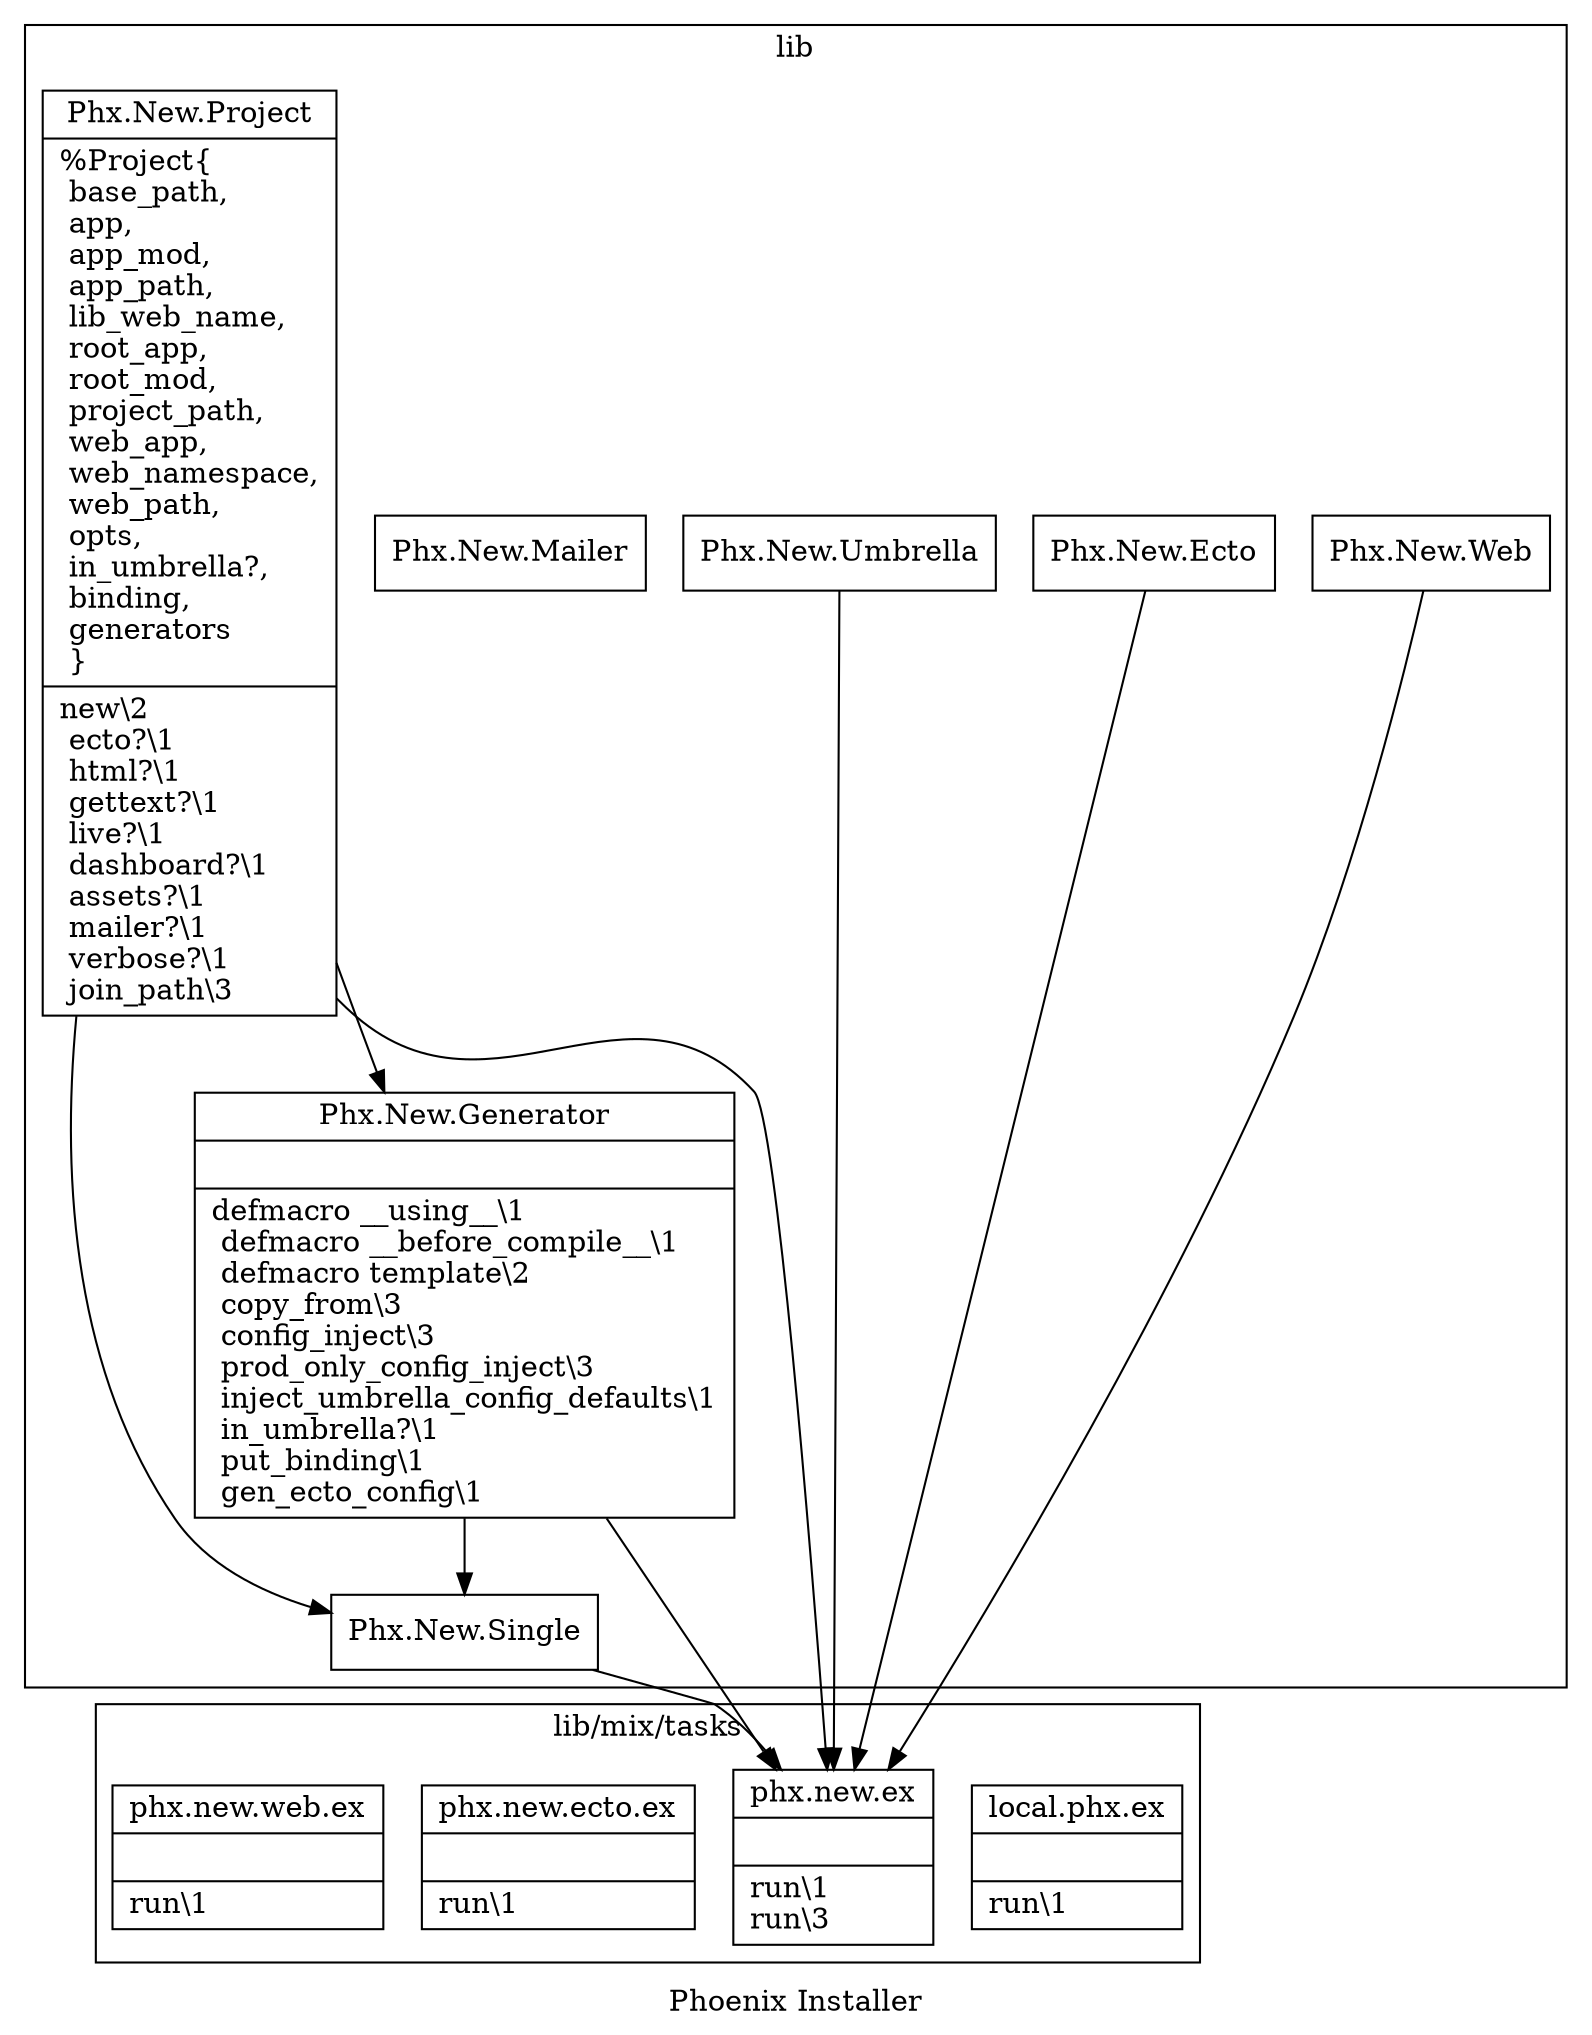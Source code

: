 digraph installer {

  graph [
    label="Phoenix Installer"
  ]

  node [
    shape=record
  ]

  subgraph cluster_mix {
    label="lib/mix/tasks"

    local_phx [label="{local.phx.ex||run\\1\l}"]  
    phx_new [label="{phx.new.ex||run\\1\lrun\\3\l}"]
    phx_new_ecto [label="{phx.new.ecto.ex||run\\1\l}"]  
    phx_new_web [label="{phx.new.web.ex||run\\1\l}"]
  }

  subgraph cluster_lib {
    label="lib"

    generator [label="{
      Phx.New.Generator||
      defmacro __using__\\1\l
      defmacro __before_compile__\\1\l
      defmacro template\\2\l
      copy_from\\3\l
      config_inject\\3\l
      prod_only_config_inject\\3\l
      inject_umbrella_config_defaults\\1\l
      in_umbrella?\\1\l
      put_binding\\1\l
      gen_ecto_config\\1\l
    }"]
    project [nojustify=false label="{
      Phx.New.Project|
      %Project\{\l
        base_path,\l
        app,\l
        app_mod,\l
        app_path,\l
        lib_web_name,\l
        root_app,\l
        root_mod,\l
        project_path,\l
        web_app,\l
        web_namespace,\l
        web_path,\l
        opts,\l
        in_umbrella?,\l
        binding,\l
        generators\l
      \}\l|
      new\\2\l
      ecto?\\1\l
      html?\\1\l
      gettext?\\1\l
      live?\\1\l
      dashboard?\\1\l
      assets?\\1\l
      mailer?\\1\l
      verbose?\\1\l
      join_path\\3\l
    }"]
    single [label="{Phx.New.Single}"]
    umbrella [label="{Phx.New.Umbrella}"]
    ecto [label="{Phx.New.Ecto}"]
    mailer [label="{Phx.New.Mailer}"]
    web [label="{Phx.New.Web}"]
  }

  generator -> single
  project -> single
  project -> generator
  single -> phx_new 
  generator -> phx_new
  project -> phx_new
  umbrella -> phx_new
  web -> phx_new
  ecto -> phx_new
}
